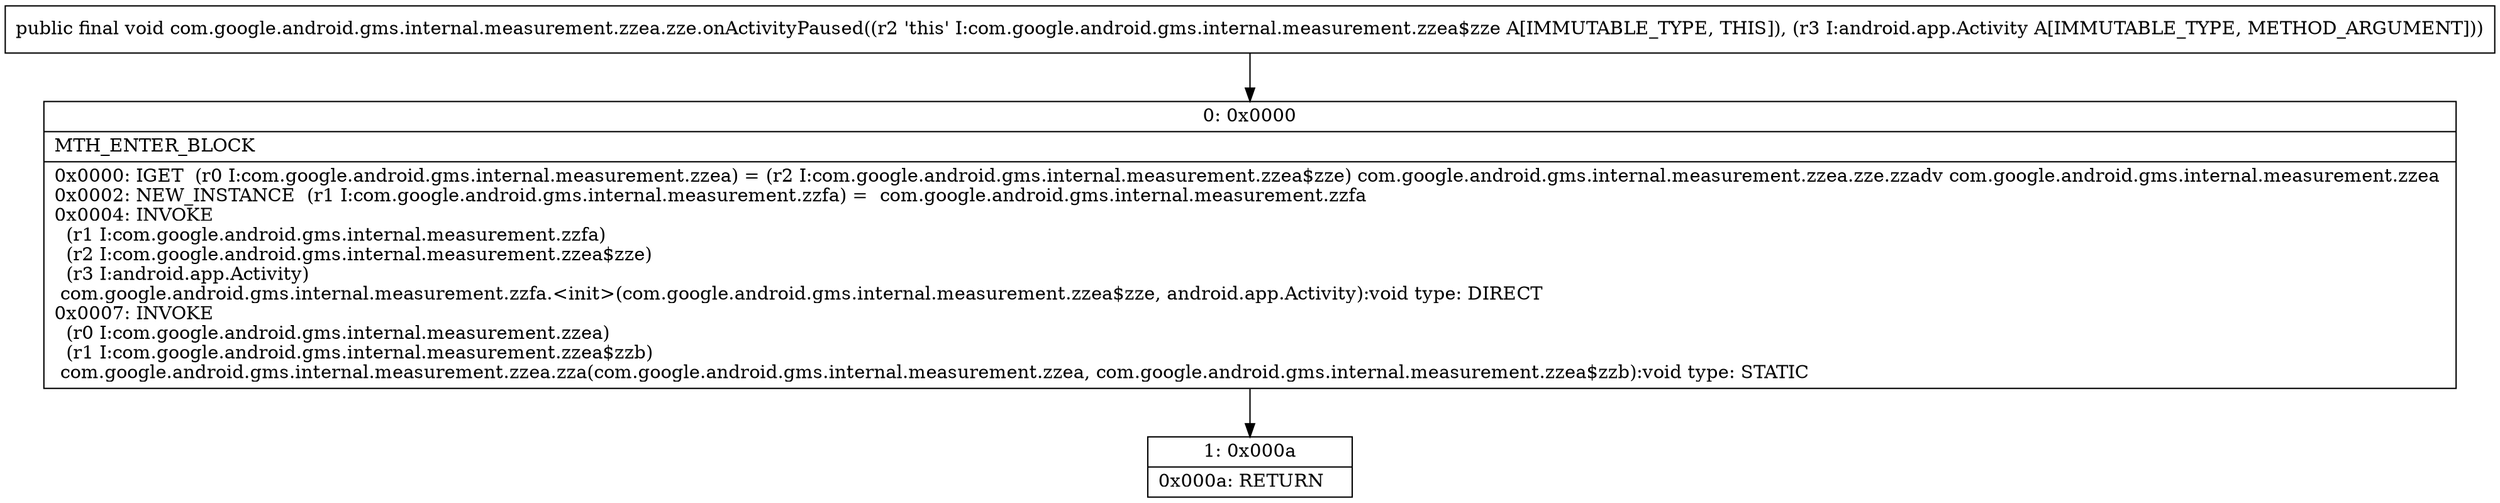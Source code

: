 digraph "CFG forcom.google.android.gms.internal.measurement.zzea.zze.onActivityPaused(Landroid\/app\/Activity;)V" {
Node_0 [shape=record,label="{0\:\ 0x0000|MTH_ENTER_BLOCK\l|0x0000: IGET  (r0 I:com.google.android.gms.internal.measurement.zzea) = (r2 I:com.google.android.gms.internal.measurement.zzea$zze) com.google.android.gms.internal.measurement.zzea.zze.zzadv com.google.android.gms.internal.measurement.zzea \l0x0002: NEW_INSTANCE  (r1 I:com.google.android.gms.internal.measurement.zzfa) =  com.google.android.gms.internal.measurement.zzfa \l0x0004: INVOKE  \l  (r1 I:com.google.android.gms.internal.measurement.zzfa)\l  (r2 I:com.google.android.gms.internal.measurement.zzea$zze)\l  (r3 I:android.app.Activity)\l com.google.android.gms.internal.measurement.zzfa.\<init\>(com.google.android.gms.internal.measurement.zzea$zze, android.app.Activity):void type: DIRECT \l0x0007: INVOKE  \l  (r0 I:com.google.android.gms.internal.measurement.zzea)\l  (r1 I:com.google.android.gms.internal.measurement.zzea$zzb)\l com.google.android.gms.internal.measurement.zzea.zza(com.google.android.gms.internal.measurement.zzea, com.google.android.gms.internal.measurement.zzea$zzb):void type: STATIC \l}"];
Node_1 [shape=record,label="{1\:\ 0x000a|0x000a: RETURN   \l}"];
MethodNode[shape=record,label="{public final void com.google.android.gms.internal.measurement.zzea.zze.onActivityPaused((r2 'this' I:com.google.android.gms.internal.measurement.zzea$zze A[IMMUTABLE_TYPE, THIS]), (r3 I:android.app.Activity A[IMMUTABLE_TYPE, METHOD_ARGUMENT])) }"];
MethodNode -> Node_0;
Node_0 -> Node_1;
}

